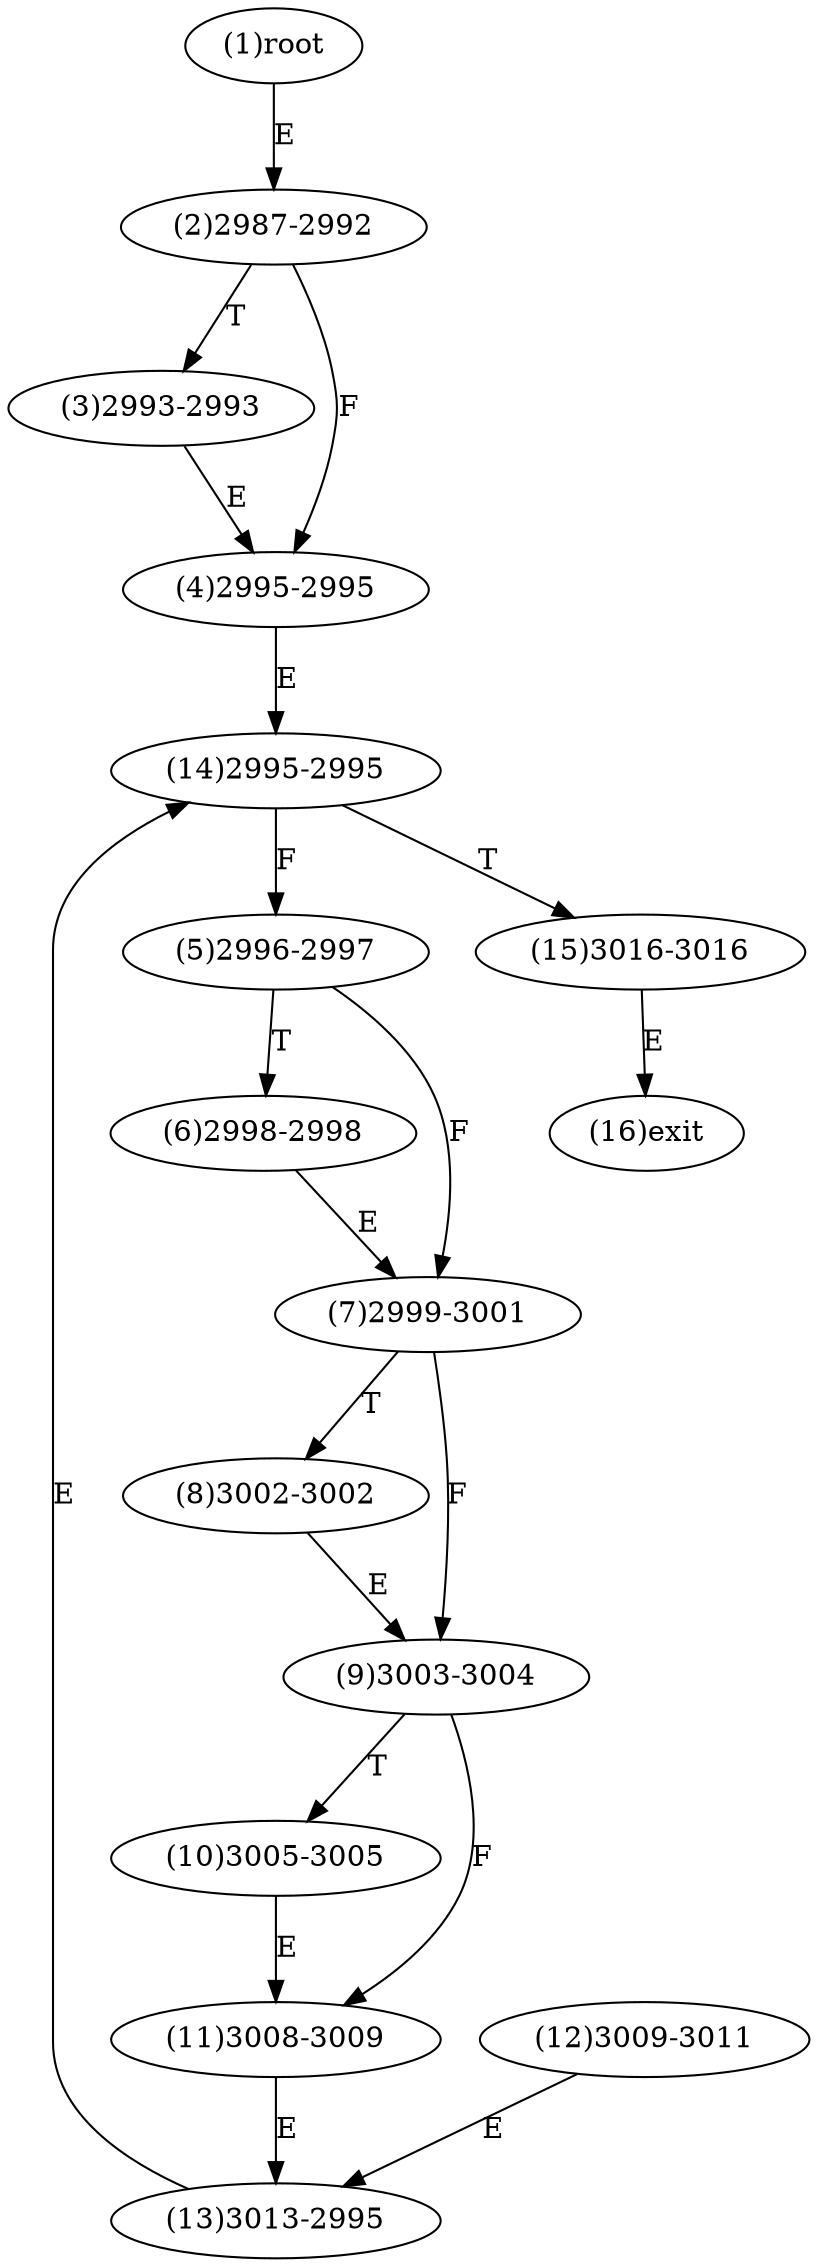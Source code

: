 digraph "" { 
1[ label="(1)root"];
2[ label="(2)2987-2992"];
3[ label="(3)2993-2993"];
4[ label="(4)2995-2995"];
5[ label="(5)2996-2997"];
6[ label="(6)2998-2998"];
7[ label="(7)2999-3001"];
8[ label="(8)3002-3002"];
9[ label="(9)3003-3004"];
10[ label="(10)3005-3005"];
11[ label="(11)3008-3009"];
12[ label="(12)3009-3011"];
13[ label="(13)3013-2995"];
14[ label="(14)2995-2995"];
15[ label="(15)3016-3016"];
16[ label="(16)exit"];
1->2[ label="E"];
2->4[ label="F"];
2->3[ label="T"];
3->4[ label="E"];
4->14[ label="E"];
5->7[ label="F"];
5->6[ label="T"];
6->7[ label="E"];
7->9[ label="F"];
7->8[ label="T"];
8->9[ label="E"];
9->11[ label="F"];
9->10[ label="T"];
10->11[ label="E"];
11->13[ label="E"];
12->13[ label="E"];
13->14[ label="E"];
14->5[ label="F"];
14->15[ label="T"];
15->16[ label="E"];
}